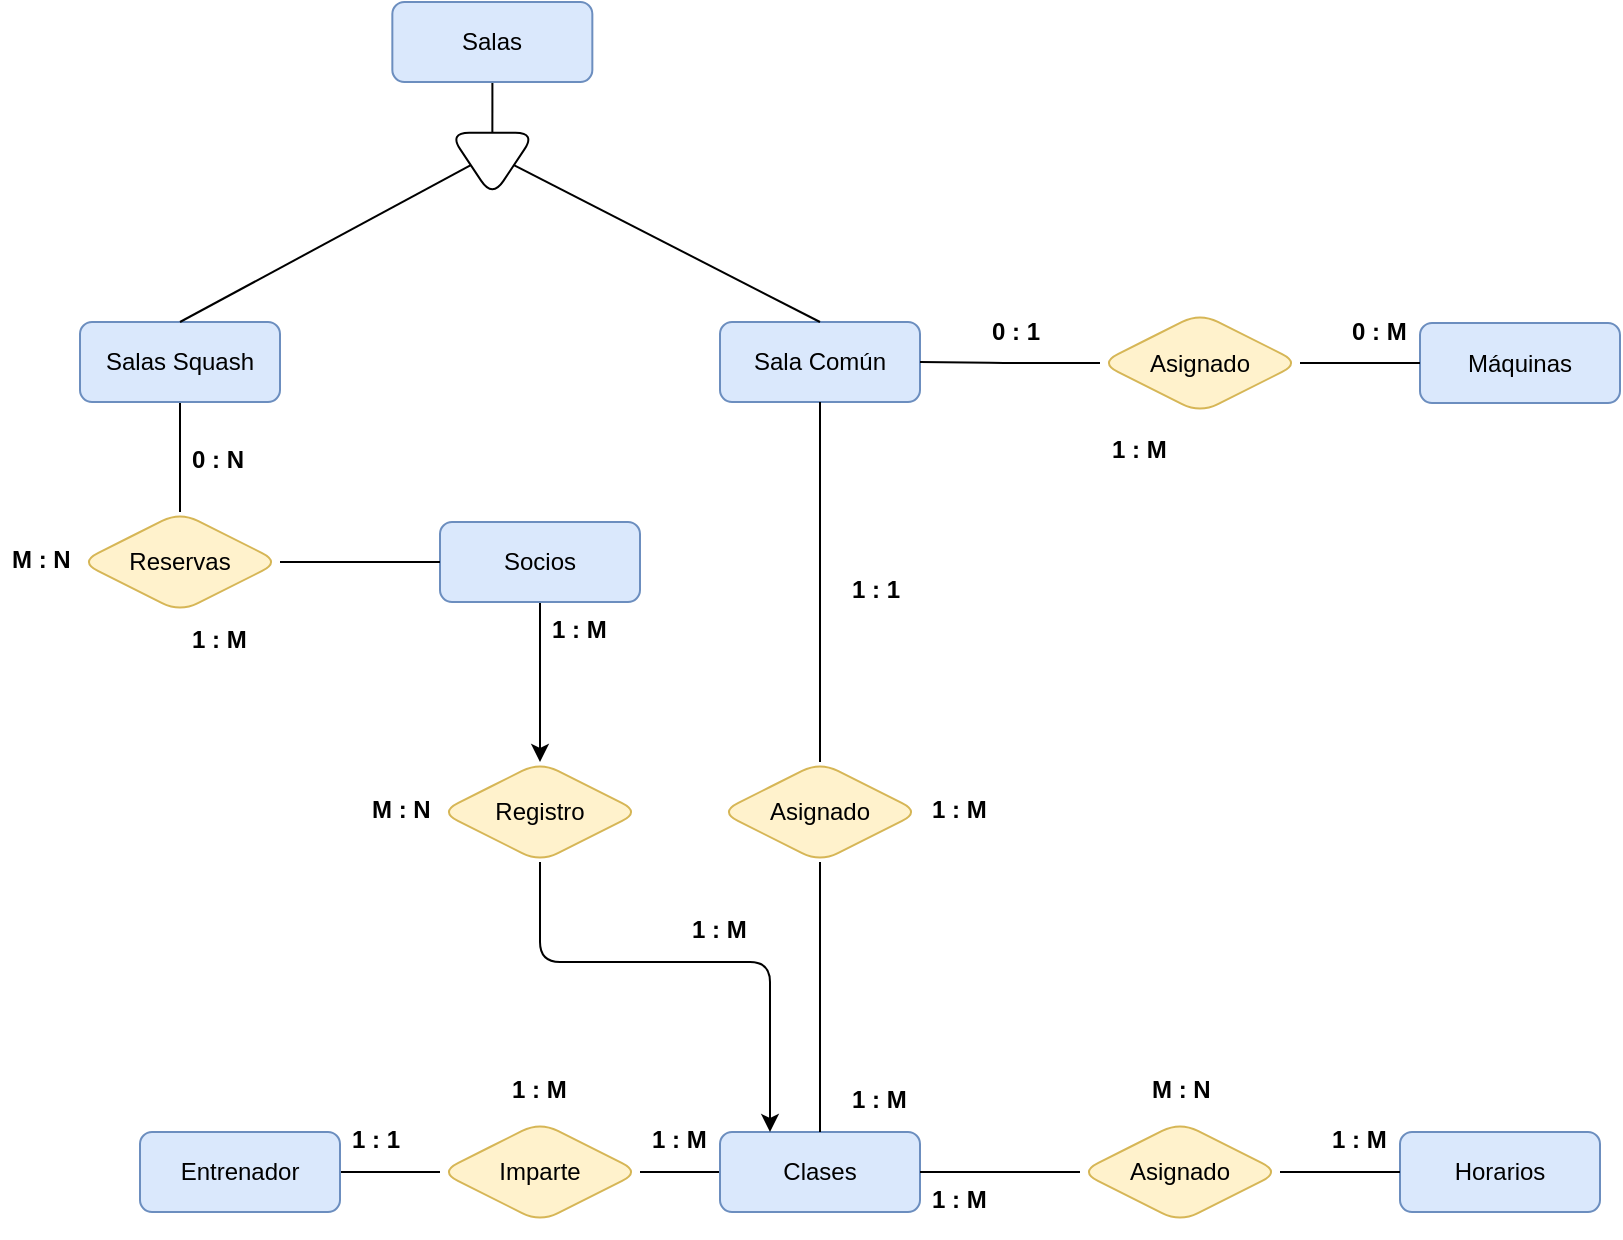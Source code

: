 <mxfile version="24.2.5" type="github">
  <diagram name="Página-1" id="1MkTyme_7WJyzQmy0kGP">
    <mxGraphModel dx="708" dy="448" grid="1" gridSize="10" guides="1" tooltips="1" connect="1" arrows="1" fold="1" page="1" pageScale="1" pageWidth="827" pageHeight="1169" math="0" shadow="0">
      <root>
        <mxCell id="0" />
        <mxCell id="1" parent="0" />
        <mxCell id="kHYHPtMem_qtSoGcVM8E-1" value="Sala Común" style="whiteSpace=wrap;html=1;align=center;fillColor=#dae8fc;strokeColor=#6c8ebf;fontSize=12;rounded=1;" parent="1" vertex="1">
          <mxGeometry x="360" y="160" width="100" height="40" as="geometry" />
        </mxCell>
        <mxCell id="Ol6Qqk-GlatQAoq85x_6-18" style="edgeStyle=orthogonalEdgeStyle;rounded=1;orthogonalLoop=1;jettySize=auto;html=1;" edge="1" parent="1" source="kHYHPtMem_qtSoGcVM8E-2" target="Ol6Qqk-GlatQAoq85x_6-17">
          <mxGeometry relative="1" as="geometry" />
        </mxCell>
        <mxCell id="kHYHPtMem_qtSoGcVM8E-2" value="Socios" style="whiteSpace=wrap;html=1;align=center;fillColor=#dae8fc;strokeColor=#6c8ebf;rounded=1;" parent="1" vertex="1">
          <mxGeometry x="220" y="260" width="100" height="40" as="geometry" />
        </mxCell>
        <mxCell id="kHYHPtMem_qtSoGcVM8E-31" value="" style="edgeStyle=orthogonalEdgeStyle;rounded=1;orthogonalLoop=1;jettySize=auto;html=1;endArrow=none;endFill=0;" parent="1" source="kHYHPtMem_qtSoGcVM8E-3" target="kHYHPtMem_qtSoGcVM8E-25" edge="1">
          <mxGeometry relative="1" as="geometry" />
        </mxCell>
        <mxCell id="kHYHPtMem_qtSoGcVM8E-3" value="Entrenador" style="whiteSpace=wrap;html=1;align=center;fillColor=#dae8fc;strokeColor=#6c8ebf;rounded=1;" parent="1" vertex="1">
          <mxGeometry x="70" y="565" width="100" height="40" as="geometry" />
        </mxCell>
        <mxCell id="kHYHPtMem_qtSoGcVM8E-4" value="Máquinas" style="whiteSpace=wrap;html=1;align=center;fillColor=#dae8fc;strokeColor=#6c8ebf;rounded=1;" parent="1" vertex="1">
          <mxGeometry x="710" y="160.5" width="100" height="40" as="geometry" />
        </mxCell>
        <mxCell id="Ol6Qqk-GlatQAoq85x_6-3" style="edgeStyle=orthogonalEdgeStyle;rounded=1;orthogonalLoop=1;jettySize=auto;html=1;entryX=0.5;entryY=0;entryDx=0;entryDy=0;endArrow=none;endFill=0;" edge="1" parent="1" source="kHYHPtMem_qtSoGcVM8E-5" target="Ol6Qqk-GlatQAoq85x_6-1">
          <mxGeometry relative="1" as="geometry" />
        </mxCell>
        <mxCell id="kHYHPtMem_qtSoGcVM8E-5" value="Salas Squash" style="whiteSpace=wrap;html=1;align=center;fillColor=#dae8fc;strokeColor=#6c8ebf;rounded=1;" parent="1" vertex="1">
          <mxGeometry x="40.0" y="160" width="100" height="40" as="geometry" />
        </mxCell>
        <mxCell id="kHYHPtMem_qtSoGcVM8E-12" value="" style="edgeStyle=orthogonalEdgeStyle;rounded=1;orthogonalLoop=1;jettySize=auto;html=1;endArrow=none;endFill=0;" parent="1" source="kHYHPtMem_qtSoGcVM8E-6" target="kHYHPtMem_qtSoGcVM8E-4" edge="1">
          <mxGeometry relative="1" as="geometry" />
        </mxCell>
        <mxCell id="kHYHPtMem_qtSoGcVM8E-16" style="edgeStyle=orthogonalEdgeStyle;rounded=1;orthogonalLoop=1;jettySize=auto;html=1;endArrow=none;endFill=0;" parent="1" source="kHYHPtMem_qtSoGcVM8E-6" target="kHYHPtMem_qtSoGcVM8E-1" edge="1">
          <mxGeometry relative="1" as="geometry" />
        </mxCell>
        <mxCell id="kHYHPtMem_qtSoGcVM8E-6" value="Asignado" style="shape=rhombus;perimeter=rhombusPerimeter;whiteSpace=wrap;html=1;align=center;fillColor=#fff2cc;strokeColor=#d6b656;rounded=1;" parent="1" vertex="1">
          <mxGeometry x="550" y="155.5" width="100" height="50" as="geometry" />
        </mxCell>
        <mxCell id="kHYHPtMem_qtSoGcVM8E-7" value="1 : M" style="text;strokeColor=none;fillColor=none;spacingLeft=4;spacingRight=4;overflow=hidden;rotatable=0;points=[[0,0.5],[1,0.5]];portConstraint=eastwest;fontSize=12;whiteSpace=wrap;html=1;fontStyle=1;rounded=1;" parent="1" vertex="1">
          <mxGeometry x="550" y="210" width="40" height="30" as="geometry" />
        </mxCell>
        <mxCell id="kHYHPtMem_qtSoGcVM8E-30" value="" style="edgeStyle=orthogonalEdgeStyle;rounded=1;orthogonalLoop=1;jettySize=auto;html=1;endArrow=none;endFill=0;" parent="1" source="kHYHPtMem_qtSoGcVM8E-10" target="kHYHPtMem_qtSoGcVM8E-25" edge="1">
          <mxGeometry relative="1" as="geometry" />
        </mxCell>
        <mxCell id="kHYHPtMem_qtSoGcVM8E-10" value="Clases" style="whiteSpace=wrap;html=1;align=center;fillColor=#dae8fc;strokeColor=#6c8ebf;rounded=1;" parent="1" vertex="1">
          <mxGeometry x="360" y="565" width="100" height="40" as="geometry" />
        </mxCell>
        <mxCell id="kHYHPtMem_qtSoGcVM8E-13" value="0 : M" style="text;strokeColor=none;fillColor=none;spacingLeft=4;spacingRight=4;overflow=hidden;rotatable=0;points=[[0,0.5],[1,0.5]];portConstraint=eastwest;fontSize=12;whiteSpace=wrap;html=1;fontStyle=1;rounded=1;" parent="1" vertex="1">
          <mxGeometry x="670" y="150.5" width="40" height="30" as="geometry" />
        </mxCell>
        <mxCell id="kHYHPtMem_qtSoGcVM8E-14" value="0 : 1" style="text;strokeColor=none;fillColor=none;spacingLeft=4;spacingRight=4;overflow=hidden;rotatable=0;points=[[0,0.5],[1,0.5]];portConstraint=eastwest;fontSize=12;whiteSpace=wrap;html=1;fontStyle=1;rounded=1;" parent="1" vertex="1">
          <mxGeometry x="490" y="150.5" width="40" height="30" as="geometry" />
        </mxCell>
        <mxCell id="kHYHPtMem_qtSoGcVM8E-22" value="" style="edgeStyle=orthogonalEdgeStyle;rounded=1;orthogonalLoop=1;jettySize=auto;html=1;endArrow=none;endFill=0;" parent="1" source="kHYHPtMem_qtSoGcVM8E-17" target="kHYHPtMem_qtSoGcVM8E-1" edge="1">
          <mxGeometry relative="1" as="geometry" />
        </mxCell>
        <mxCell id="kHYHPtMem_qtSoGcVM8E-24" style="edgeStyle=orthogonalEdgeStyle;rounded=1;orthogonalLoop=1;jettySize=auto;html=1;endArrow=none;endFill=0;" parent="1" source="kHYHPtMem_qtSoGcVM8E-17" target="kHYHPtMem_qtSoGcVM8E-10" edge="1">
          <mxGeometry relative="1" as="geometry" />
        </mxCell>
        <mxCell id="kHYHPtMem_qtSoGcVM8E-17" value="Asignado" style="shape=rhombus;perimeter=rhombusPerimeter;whiteSpace=wrap;html=1;align=center;fillColor=#fff2cc;strokeColor=#d6b656;rounded=1;" parent="1" vertex="1">
          <mxGeometry x="360" y="380" width="100" height="50" as="geometry" />
        </mxCell>
        <mxCell id="kHYHPtMem_qtSoGcVM8E-19" value="1 : M" style="text;strokeColor=none;fillColor=none;spacingLeft=4;spacingRight=4;overflow=hidden;rotatable=0;points=[[0,0.5],[1,0.5]];portConstraint=eastwest;fontSize=12;whiteSpace=wrap;html=1;fontStyle=1;rounded=1;" parent="1" vertex="1">
          <mxGeometry x="460" y="390" width="40" height="30" as="geometry" />
        </mxCell>
        <mxCell id="kHYHPtMem_qtSoGcVM8E-20" value="1 : M" style="text;strokeColor=none;fillColor=none;spacingLeft=4;spacingRight=4;overflow=hidden;rotatable=0;points=[[0,0.5],[1,0.5]];portConstraint=eastwest;fontSize=12;whiteSpace=wrap;html=1;fontStyle=1;rounded=1;" parent="1" vertex="1">
          <mxGeometry x="420" y="535" width="40" height="30" as="geometry" />
        </mxCell>
        <mxCell id="kHYHPtMem_qtSoGcVM8E-21" value="1 : 1" style="text;strokeColor=none;fillColor=none;spacingLeft=4;spacingRight=4;overflow=hidden;rotatable=0;points=[[0,0.5],[1,0.5]];portConstraint=eastwest;fontSize=12;whiteSpace=wrap;html=1;fontStyle=1;rounded=1;" parent="1" vertex="1">
          <mxGeometry x="420" y="280" width="40" height="30" as="geometry" />
        </mxCell>
        <mxCell id="kHYHPtMem_qtSoGcVM8E-25" value="Imparte" style="shape=rhombus;perimeter=rhombusPerimeter;whiteSpace=wrap;html=1;align=center;fillColor=#fff2cc;strokeColor=#d6b656;rounded=1;" parent="1" vertex="1">
          <mxGeometry x="220" y="560" width="100" height="50" as="geometry" />
        </mxCell>
        <mxCell id="kHYHPtMem_qtSoGcVM8E-28" value="1 : M" style="text;strokeColor=none;fillColor=none;spacingLeft=4;spacingRight=4;overflow=hidden;rotatable=0;points=[[0,0.5],[1,0.5]];portConstraint=eastwest;fontSize=12;whiteSpace=wrap;html=1;fontStyle=1;rounded=1;" parent="1" vertex="1">
          <mxGeometry x="250" y="530" width="40" height="30" as="geometry" />
        </mxCell>
        <mxCell id="kHYHPtMem_qtSoGcVM8E-32" value="1 : M" style="text;strokeColor=none;fillColor=none;spacingLeft=4;spacingRight=4;overflow=hidden;rotatable=0;points=[[0,0.5],[1,0.5]];portConstraint=eastwest;fontSize=12;whiteSpace=wrap;html=1;fontStyle=1;rounded=1;" parent="1" vertex="1">
          <mxGeometry x="320" y="555" width="40" height="30" as="geometry" />
        </mxCell>
        <mxCell id="kHYHPtMem_qtSoGcVM8E-33" value="1 : 1" style="text;strokeColor=none;fillColor=none;spacingLeft=4;spacingRight=4;overflow=hidden;rotatable=0;points=[[0,0.5],[1,0.5]];portConstraint=eastwest;fontSize=12;whiteSpace=wrap;html=1;fontStyle=1;rounded=1;" parent="1" vertex="1">
          <mxGeometry x="170" y="555" width="40" height="30" as="geometry" />
        </mxCell>
        <mxCell id="kHYHPtMem_qtSoGcVM8E-36" value="" style="edgeStyle=orthogonalEdgeStyle;rounded=1;orthogonalLoop=1;jettySize=auto;html=1;endArrow=none;endFill=0;" parent="1" source="kHYHPtMem_qtSoGcVM8E-34" target="kHYHPtMem_qtSoGcVM8E-35" edge="1">
          <mxGeometry relative="1" as="geometry" />
        </mxCell>
        <mxCell id="kHYHPtMem_qtSoGcVM8E-34" value="Salas" style="whiteSpace=wrap;html=1;align=center;fillColor=#dae8fc;strokeColor=#6c8ebf;rounded=1;" parent="1" vertex="1">
          <mxGeometry x="196.17" width="100" height="40" as="geometry" />
        </mxCell>
        <mxCell id="kHYHPtMem_qtSoGcVM8E-35" value="" style="triangle;whiteSpace=wrap;html=1;rotation=90;rounded=1;" parent="1" vertex="1">
          <mxGeometry x="230.0" y="60" width="32.35" height="43.13" as="geometry" />
        </mxCell>
        <mxCell id="kHYHPtMem_qtSoGcVM8E-39" value="" style="endArrow=none;html=1;rounded=1;exitX=0.5;exitY=0;exitDx=0;exitDy=0;entryX=0.5;entryY=1;entryDx=0;entryDy=0;" parent="1" source="kHYHPtMem_qtSoGcVM8E-5" target="kHYHPtMem_qtSoGcVM8E-35" edge="1">
          <mxGeometry width="50" height="50" relative="1" as="geometry">
            <mxPoint x="280" y="250" as="sourcePoint" />
            <mxPoint x="330" y="200" as="targetPoint" />
          </mxGeometry>
        </mxCell>
        <mxCell id="kHYHPtMem_qtSoGcVM8E-40" value="" style="endArrow=none;html=1;rounded=1;exitX=0.5;exitY=0;exitDx=0;exitDy=0;entryX=0.5;entryY=0;entryDx=0;entryDy=0;" parent="1" source="kHYHPtMem_qtSoGcVM8E-35" target="kHYHPtMem_qtSoGcVM8E-1" edge="1">
          <mxGeometry width="50" height="50" relative="1" as="geometry">
            <mxPoint x="170" y="250" as="sourcePoint" />
            <mxPoint x="259" y="163" as="targetPoint" />
          </mxGeometry>
        </mxCell>
        <mxCell id="Ol6Qqk-GlatQAoq85x_6-4" style="edgeStyle=orthogonalEdgeStyle;rounded=1;orthogonalLoop=1;jettySize=auto;html=1;endArrow=none;endFill=0;" edge="1" parent="1" source="Ol6Qqk-GlatQAoq85x_6-1" target="kHYHPtMem_qtSoGcVM8E-2">
          <mxGeometry relative="1" as="geometry" />
        </mxCell>
        <mxCell id="Ol6Qqk-GlatQAoq85x_6-1" value="Reservas" style="shape=rhombus;perimeter=rhombusPerimeter;whiteSpace=wrap;html=1;align=center;fillColor=#fff2cc;strokeColor=#d6b656;rounded=1;" vertex="1" parent="1">
          <mxGeometry x="40" y="255" width="100" height="50" as="geometry" />
        </mxCell>
        <mxCell id="Ol6Qqk-GlatQAoq85x_6-2" value="M : N" style="text;strokeColor=none;fillColor=none;spacingLeft=4;spacingRight=4;overflow=hidden;rotatable=0;points=[[0,0.5],[1,0.5]];portConstraint=eastwest;fontSize=12;whiteSpace=wrap;html=1;fontStyle=1;rounded=1;" vertex="1" parent="1">
          <mxGeometry y="265" width="40" height="30" as="geometry" />
        </mxCell>
        <mxCell id="Ol6Qqk-GlatQAoq85x_6-5" value="0 : N" style="text;strokeColor=none;fillColor=none;spacingLeft=4;spacingRight=4;overflow=hidden;rotatable=0;points=[[0,0.5],[1,0.5]];portConstraint=eastwest;fontSize=12;whiteSpace=wrap;html=1;fontStyle=1;rounded=1;" vertex="1" parent="1">
          <mxGeometry x="90" y="215" width="40" height="30" as="geometry" />
        </mxCell>
        <mxCell id="Ol6Qqk-GlatQAoq85x_6-6" value="1 : M" style="text;strokeColor=none;fillColor=none;spacingLeft=4;spacingRight=4;overflow=hidden;rotatable=0;points=[[0,0.5],[1,0.5]];portConstraint=eastwest;fontSize=12;whiteSpace=wrap;html=1;fontStyle=1;rounded=1;" vertex="1" parent="1">
          <mxGeometry x="90" y="305" width="40" height="30" as="geometry" />
        </mxCell>
        <mxCell id="Ol6Qqk-GlatQAoq85x_6-11" value="Horarios" style="whiteSpace=wrap;html=1;align=center;fillColor=#dae8fc;strokeColor=#6c8ebf;rounded=1;" vertex="1" parent="1">
          <mxGeometry x="700" y="565" width="100" height="40" as="geometry" />
        </mxCell>
        <mxCell id="Ol6Qqk-GlatQAoq85x_6-15" style="edgeStyle=orthogonalEdgeStyle;rounded=1;orthogonalLoop=1;jettySize=auto;html=1;entryX=0;entryY=0.5;entryDx=0;entryDy=0;endArrow=none;endFill=0;" edge="1" parent="1" source="Ol6Qqk-GlatQAoq85x_6-13" target="Ol6Qqk-GlatQAoq85x_6-11">
          <mxGeometry relative="1" as="geometry" />
        </mxCell>
        <mxCell id="Ol6Qqk-GlatQAoq85x_6-16" style="edgeStyle=orthogonalEdgeStyle;rounded=1;orthogonalLoop=1;jettySize=auto;html=1;endArrow=none;endFill=0;" edge="1" parent="1" source="Ol6Qqk-GlatQAoq85x_6-13" target="kHYHPtMem_qtSoGcVM8E-10">
          <mxGeometry relative="1" as="geometry" />
        </mxCell>
        <mxCell id="Ol6Qqk-GlatQAoq85x_6-13" value="Asignado" style="shape=rhombus;perimeter=rhombusPerimeter;whiteSpace=wrap;html=1;align=center;fillColor=#fff2cc;strokeColor=#d6b656;rounded=1;" vertex="1" parent="1">
          <mxGeometry x="540" y="560" width="100" height="50" as="geometry" />
        </mxCell>
        <mxCell id="Ol6Qqk-GlatQAoq85x_6-14" value="M : N" style="text;strokeColor=none;fillColor=none;spacingLeft=4;spacingRight=4;overflow=hidden;rotatable=0;points=[[0,0.5],[1,0.5]];portConstraint=eastwest;fontSize=12;whiteSpace=wrap;html=1;fontStyle=1;rounded=1;" vertex="1" parent="1">
          <mxGeometry x="570" y="530" width="40" height="30" as="geometry" />
        </mxCell>
        <mxCell id="Ol6Qqk-GlatQAoq85x_6-19" style="edgeStyle=orthogonalEdgeStyle;rounded=1;orthogonalLoop=1;jettySize=auto;html=1;entryX=0.25;entryY=0;entryDx=0;entryDy=0;exitX=0.5;exitY=1;exitDx=0;exitDy=0;" edge="1" parent="1" source="Ol6Qqk-GlatQAoq85x_6-17" target="kHYHPtMem_qtSoGcVM8E-10">
          <mxGeometry relative="1" as="geometry">
            <Array as="points">
              <mxPoint x="270" y="480" />
              <mxPoint x="385" y="480" />
            </Array>
          </mxGeometry>
        </mxCell>
        <mxCell id="Ol6Qqk-GlatQAoq85x_6-17" value="Registro" style="shape=rhombus;perimeter=rhombusPerimeter;whiteSpace=wrap;html=1;align=center;fillColor=#fff2cc;strokeColor=#d6b656;rounded=1;" vertex="1" parent="1">
          <mxGeometry x="220" y="380" width="100" height="50" as="geometry" />
        </mxCell>
        <mxCell id="Ol6Qqk-GlatQAoq85x_6-20" value="M : N" style="text;strokeColor=none;fillColor=none;spacingLeft=4;spacingRight=4;overflow=hidden;rotatable=0;points=[[0,0.5],[1,0.5]];portConstraint=eastwest;fontSize=12;whiteSpace=wrap;html=1;fontStyle=1;rounded=1;" vertex="1" parent="1">
          <mxGeometry x="180" y="390" width="40" height="30" as="geometry" />
        </mxCell>
        <mxCell id="Ol6Qqk-GlatQAoq85x_6-21" value="1 : M" style="text;strokeColor=none;fillColor=none;spacingLeft=4;spacingRight=4;overflow=hidden;rotatable=0;points=[[0,0.5],[1,0.5]];portConstraint=eastwest;fontSize=12;whiteSpace=wrap;html=1;fontStyle=1;rounded=1;" vertex="1" parent="1">
          <mxGeometry x="460" y="585" width="40" height="30" as="geometry" />
        </mxCell>
        <mxCell id="Ol6Qqk-GlatQAoq85x_6-22" value="1 : M" style="text;strokeColor=none;fillColor=none;spacingLeft=4;spacingRight=4;overflow=hidden;rotatable=0;points=[[0,0.5],[1,0.5]];portConstraint=eastwest;fontSize=12;whiteSpace=wrap;html=1;fontStyle=1;rounded=1;" vertex="1" parent="1">
          <mxGeometry x="660" y="555" width="40" height="30" as="geometry" />
        </mxCell>
        <mxCell id="Ol6Qqk-GlatQAoq85x_6-23" value="1 : M" style="text;strokeColor=none;fillColor=none;spacingLeft=4;spacingRight=4;overflow=hidden;rotatable=0;points=[[0,0.5],[1,0.5]];portConstraint=eastwest;fontSize=12;whiteSpace=wrap;html=1;fontStyle=1;rounded=1;" vertex="1" parent="1">
          <mxGeometry x="340" y="450" width="40" height="30" as="geometry" />
        </mxCell>
        <mxCell id="Ol6Qqk-GlatQAoq85x_6-24" value="1 : M" style="text;strokeColor=none;fillColor=none;spacingLeft=4;spacingRight=4;overflow=hidden;rotatable=0;points=[[0,0.5],[1,0.5]];portConstraint=eastwest;fontSize=12;whiteSpace=wrap;html=1;fontStyle=1;rounded=1;" vertex="1" parent="1">
          <mxGeometry x="270" y="300" width="40" height="30" as="geometry" />
        </mxCell>
      </root>
    </mxGraphModel>
  </diagram>
</mxfile>
